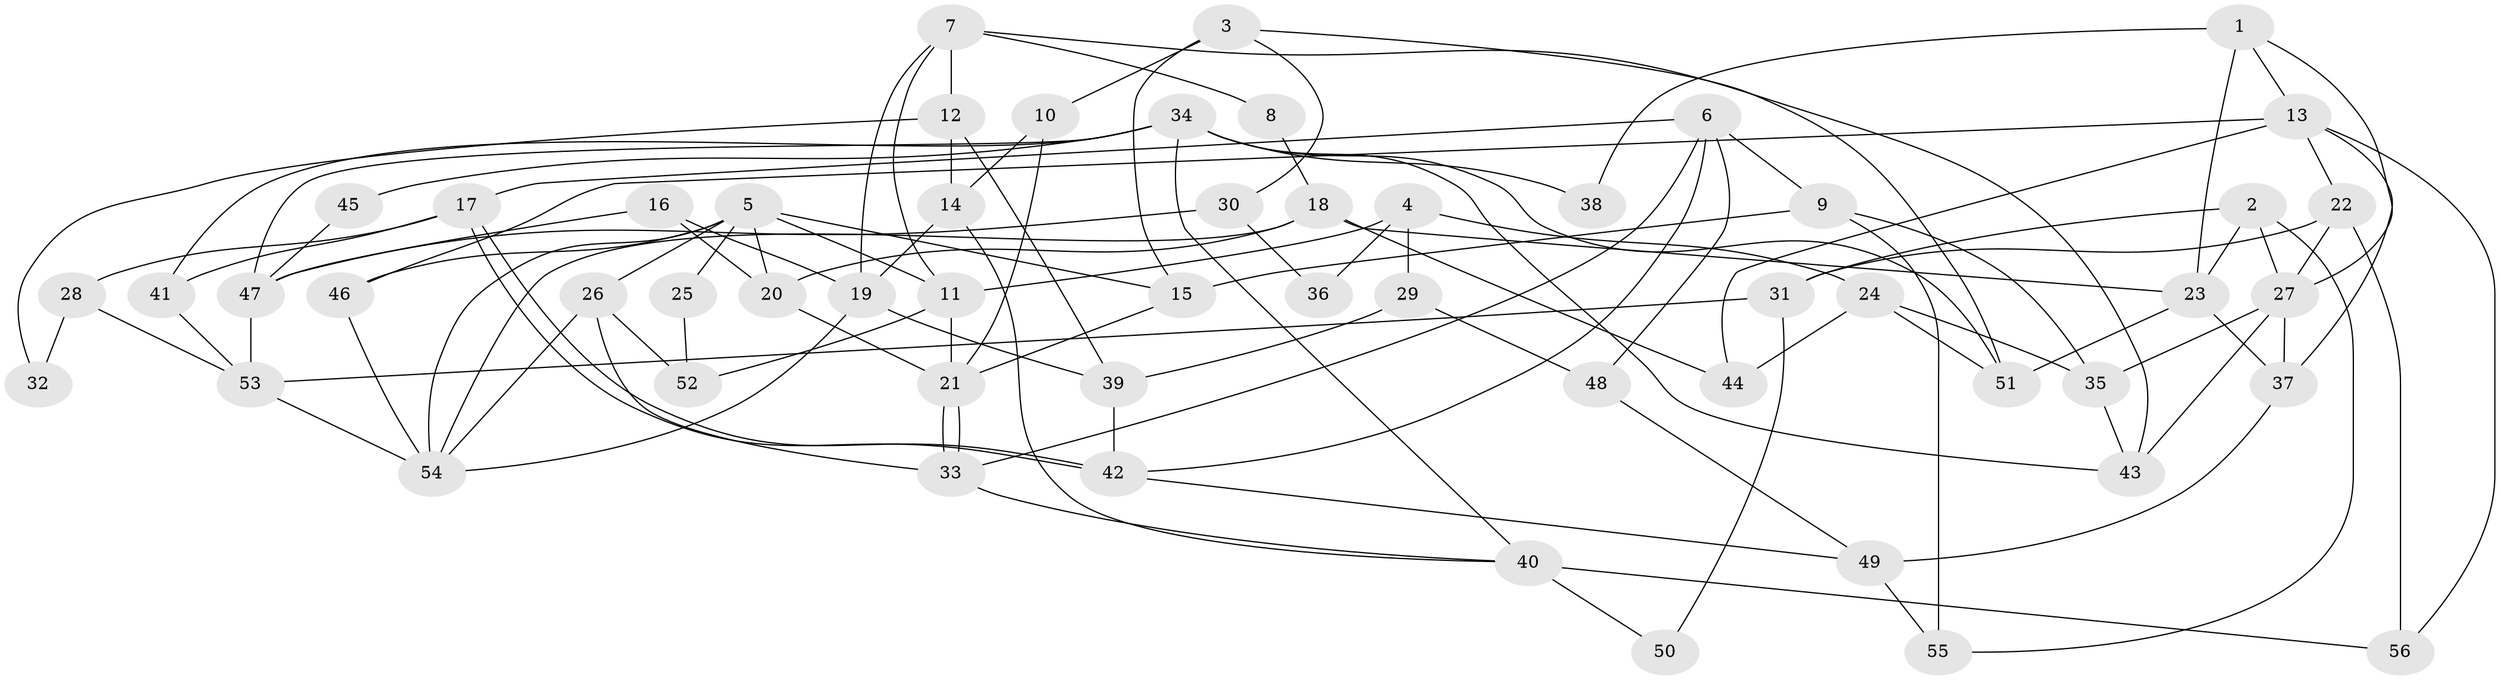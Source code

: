 // coarse degree distribution, {4: 0.30303030303030304, 8: 0.09090909090909091, 6: 0.06060606060606061, 10: 0.06060606060606061, 7: 0.06060606060606061, 3: 0.18181818181818182, 5: 0.12121212121212122, 2: 0.12121212121212122}
// Generated by graph-tools (version 1.1) at 2025/18/03/04/25 18:18:57]
// undirected, 56 vertices, 112 edges
graph export_dot {
graph [start="1"]
  node [color=gray90,style=filled];
  1;
  2;
  3;
  4;
  5;
  6;
  7;
  8;
  9;
  10;
  11;
  12;
  13;
  14;
  15;
  16;
  17;
  18;
  19;
  20;
  21;
  22;
  23;
  24;
  25;
  26;
  27;
  28;
  29;
  30;
  31;
  32;
  33;
  34;
  35;
  36;
  37;
  38;
  39;
  40;
  41;
  42;
  43;
  44;
  45;
  46;
  47;
  48;
  49;
  50;
  51;
  52;
  53;
  54;
  55;
  56;
  1 -- 23;
  1 -- 27;
  1 -- 13;
  1 -- 38;
  2 -- 27;
  2 -- 55;
  2 -- 23;
  2 -- 31;
  3 -- 51;
  3 -- 15;
  3 -- 10;
  3 -- 30;
  4 -- 11;
  4 -- 24;
  4 -- 29;
  4 -- 36;
  5 -- 46;
  5 -- 54;
  5 -- 11;
  5 -- 15;
  5 -- 20;
  5 -- 25;
  5 -- 26;
  6 -- 42;
  6 -- 33;
  6 -- 9;
  6 -- 17;
  6 -- 48;
  7 -- 43;
  7 -- 11;
  7 -- 8;
  7 -- 12;
  7 -- 19;
  8 -- 18;
  9 -- 15;
  9 -- 35;
  9 -- 55;
  10 -- 14;
  10 -- 21;
  11 -- 21;
  11 -- 52;
  12 -- 14;
  12 -- 32;
  12 -- 39;
  13 -- 22;
  13 -- 37;
  13 -- 44;
  13 -- 46;
  13 -- 56;
  14 -- 19;
  14 -- 40;
  15 -- 21;
  16 -- 20;
  16 -- 19;
  16 -- 47;
  17 -- 42;
  17 -- 42;
  17 -- 28;
  17 -- 41;
  18 -- 23;
  18 -- 20;
  18 -- 44;
  18 -- 54;
  19 -- 39;
  19 -- 54;
  20 -- 21;
  21 -- 33;
  21 -- 33;
  22 -- 27;
  22 -- 31;
  22 -- 56;
  23 -- 51;
  23 -- 37;
  24 -- 44;
  24 -- 35;
  24 -- 51;
  25 -- 52;
  26 -- 54;
  26 -- 33;
  26 -- 52;
  27 -- 35;
  27 -- 37;
  27 -- 43;
  28 -- 53;
  28 -- 32;
  29 -- 48;
  29 -- 39;
  30 -- 47;
  30 -- 36;
  31 -- 53;
  31 -- 50;
  33 -- 40;
  34 -- 40;
  34 -- 41;
  34 -- 38;
  34 -- 43;
  34 -- 45;
  34 -- 47;
  34 -- 51;
  35 -- 43;
  37 -- 49;
  39 -- 42;
  40 -- 56;
  40 -- 50;
  41 -- 53;
  42 -- 49;
  45 -- 47;
  46 -- 54;
  47 -- 53;
  48 -- 49;
  49 -- 55;
  53 -- 54;
}
